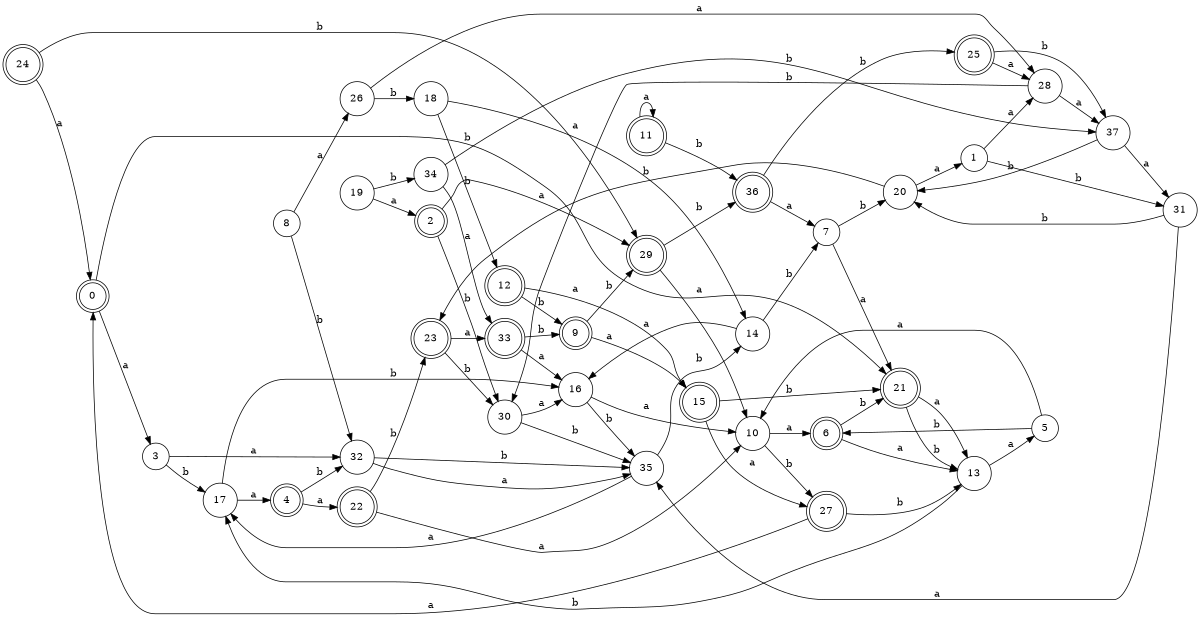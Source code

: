 digraph n31_3 {
__start0 [label="" shape="none"];

rankdir=LR;
size="8,5";

s0 [style="rounded,filled", color="black", fillcolor="white" shape="doublecircle", label="0"];
s1 [style="filled", color="black", fillcolor="white" shape="circle", label="1"];
s2 [style="rounded,filled", color="black", fillcolor="white" shape="doublecircle", label="2"];
s3 [style="filled", color="black", fillcolor="white" shape="circle", label="3"];
s4 [style="rounded,filled", color="black", fillcolor="white" shape="doublecircle", label="4"];
s5 [style="filled", color="black", fillcolor="white" shape="circle", label="5"];
s6 [style="rounded,filled", color="black", fillcolor="white" shape="doublecircle", label="6"];
s7 [style="filled", color="black", fillcolor="white" shape="circle", label="7"];
s8 [style="filled", color="black", fillcolor="white" shape="circle", label="8"];
s9 [style="rounded,filled", color="black", fillcolor="white" shape="doublecircle", label="9"];
s10 [style="filled", color="black", fillcolor="white" shape="circle", label="10"];
s11 [style="rounded,filled", color="black", fillcolor="white" shape="doublecircle", label="11"];
s12 [style="rounded,filled", color="black", fillcolor="white" shape="doublecircle", label="12"];
s13 [style="filled", color="black", fillcolor="white" shape="circle", label="13"];
s14 [style="filled", color="black", fillcolor="white" shape="circle", label="14"];
s15 [style="rounded,filled", color="black", fillcolor="white" shape="doublecircle", label="15"];
s16 [style="filled", color="black", fillcolor="white" shape="circle", label="16"];
s17 [style="filled", color="black", fillcolor="white" shape="circle", label="17"];
s18 [style="filled", color="black", fillcolor="white" shape="circle", label="18"];
s19 [style="filled", color="black", fillcolor="white" shape="circle", label="19"];
s20 [style="filled", color="black", fillcolor="white" shape="circle", label="20"];
s21 [style="rounded,filled", color="black", fillcolor="white" shape="doublecircle", label="21"];
s22 [style="rounded,filled", color="black", fillcolor="white" shape="doublecircle", label="22"];
s23 [style="rounded,filled", color="black", fillcolor="white" shape="doublecircle", label="23"];
s24 [style="rounded,filled", color="black", fillcolor="white" shape="doublecircle", label="24"];
s25 [style="rounded,filled", color="black", fillcolor="white" shape="doublecircle", label="25"];
s26 [style="filled", color="black", fillcolor="white" shape="circle", label="26"];
s27 [style="rounded,filled", color="black", fillcolor="white" shape="doublecircle", label="27"];
s28 [style="filled", color="black", fillcolor="white" shape="circle", label="28"];
s29 [style="rounded,filled", color="black", fillcolor="white" shape="doublecircle", label="29"];
s30 [style="filled", color="black", fillcolor="white" shape="circle", label="30"];
s31 [style="filled", color="black", fillcolor="white" shape="circle", label="31"];
s32 [style="filled", color="black", fillcolor="white" shape="circle", label="32"];
s33 [style="rounded,filled", color="black", fillcolor="white" shape="doublecircle", label="33"];
s34 [style="filled", color="black", fillcolor="white" shape="circle", label="34"];
s35 [style="filled", color="black", fillcolor="white" shape="circle", label="35"];
s36 [style="rounded,filled", color="black", fillcolor="white" shape="doublecircle", label="36"];
s37 [style="filled", color="black", fillcolor="white" shape="circle", label="37"];
s0 -> s3 [label="a"];
s0 -> s21 [label="b"];
s1 -> s28 [label="a"];
s1 -> s31 [label="b"];
s2 -> s29 [label="a"];
s2 -> s30 [label="b"];
s3 -> s32 [label="a"];
s3 -> s17 [label="b"];
s4 -> s22 [label="a"];
s4 -> s32 [label="b"];
s5 -> s10 [label="a"];
s5 -> s6 [label="b"];
s6 -> s13 [label="a"];
s6 -> s21 [label="b"];
s7 -> s21 [label="a"];
s7 -> s20 [label="b"];
s8 -> s26 [label="a"];
s8 -> s32 [label="b"];
s9 -> s15 [label="a"];
s9 -> s29 [label="b"];
s10 -> s6 [label="a"];
s10 -> s27 [label="b"];
s11 -> s11 [label="a"];
s11 -> s36 [label="b"];
s12 -> s15 [label="a"];
s12 -> s9 [label="b"];
s13 -> s5 [label="a"];
s13 -> s17 [label="b"];
s14 -> s16 [label="a"];
s14 -> s7 [label="b"];
s15 -> s27 [label="a"];
s15 -> s21 [label="b"];
s16 -> s10 [label="a"];
s16 -> s35 [label="b"];
s17 -> s4 [label="a"];
s17 -> s16 [label="b"];
s18 -> s14 [label="a"];
s18 -> s12 [label="b"];
s19 -> s2 [label="a"];
s19 -> s34 [label="b"];
s20 -> s1 [label="a"];
s20 -> s23 [label="b"];
s21 -> s13 [label="a"];
s21 -> s13 [label="b"];
s22 -> s10 [label="a"];
s22 -> s23 [label="b"];
s23 -> s33 [label="a"];
s23 -> s30 [label="b"];
s24 -> s0 [label="a"];
s24 -> s29 [label="b"];
s25 -> s28 [label="a"];
s25 -> s37 [label="b"];
s26 -> s28 [label="a"];
s26 -> s18 [label="b"];
s27 -> s0 [label="a"];
s27 -> s13 [label="b"];
s28 -> s37 [label="a"];
s28 -> s30 [label="b"];
s29 -> s10 [label="a"];
s29 -> s36 [label="b"];
s30 -> s16 [label="a"];
s30 -> s35 [label="b"];
s31 -> s35 [label="a"];
s31 -> s20 [label="b"];
s32 -> s35 [label="a"];
s32 -> s35 [label="b"];
s33 -> s16 [label="a"];
s33 -> s9 [label="b"];
s34 -> s33 [label="a"];
s34 -> s37 [label="b"];
s35 -> s17 [label="a"];
s35 -> s14 [label="b"];
s36 -> s7 [label="a"];
s36 -> s25 [label="b"];
s37 -> s31 [label="a"];
s37 -> s20 [label="b"];

}